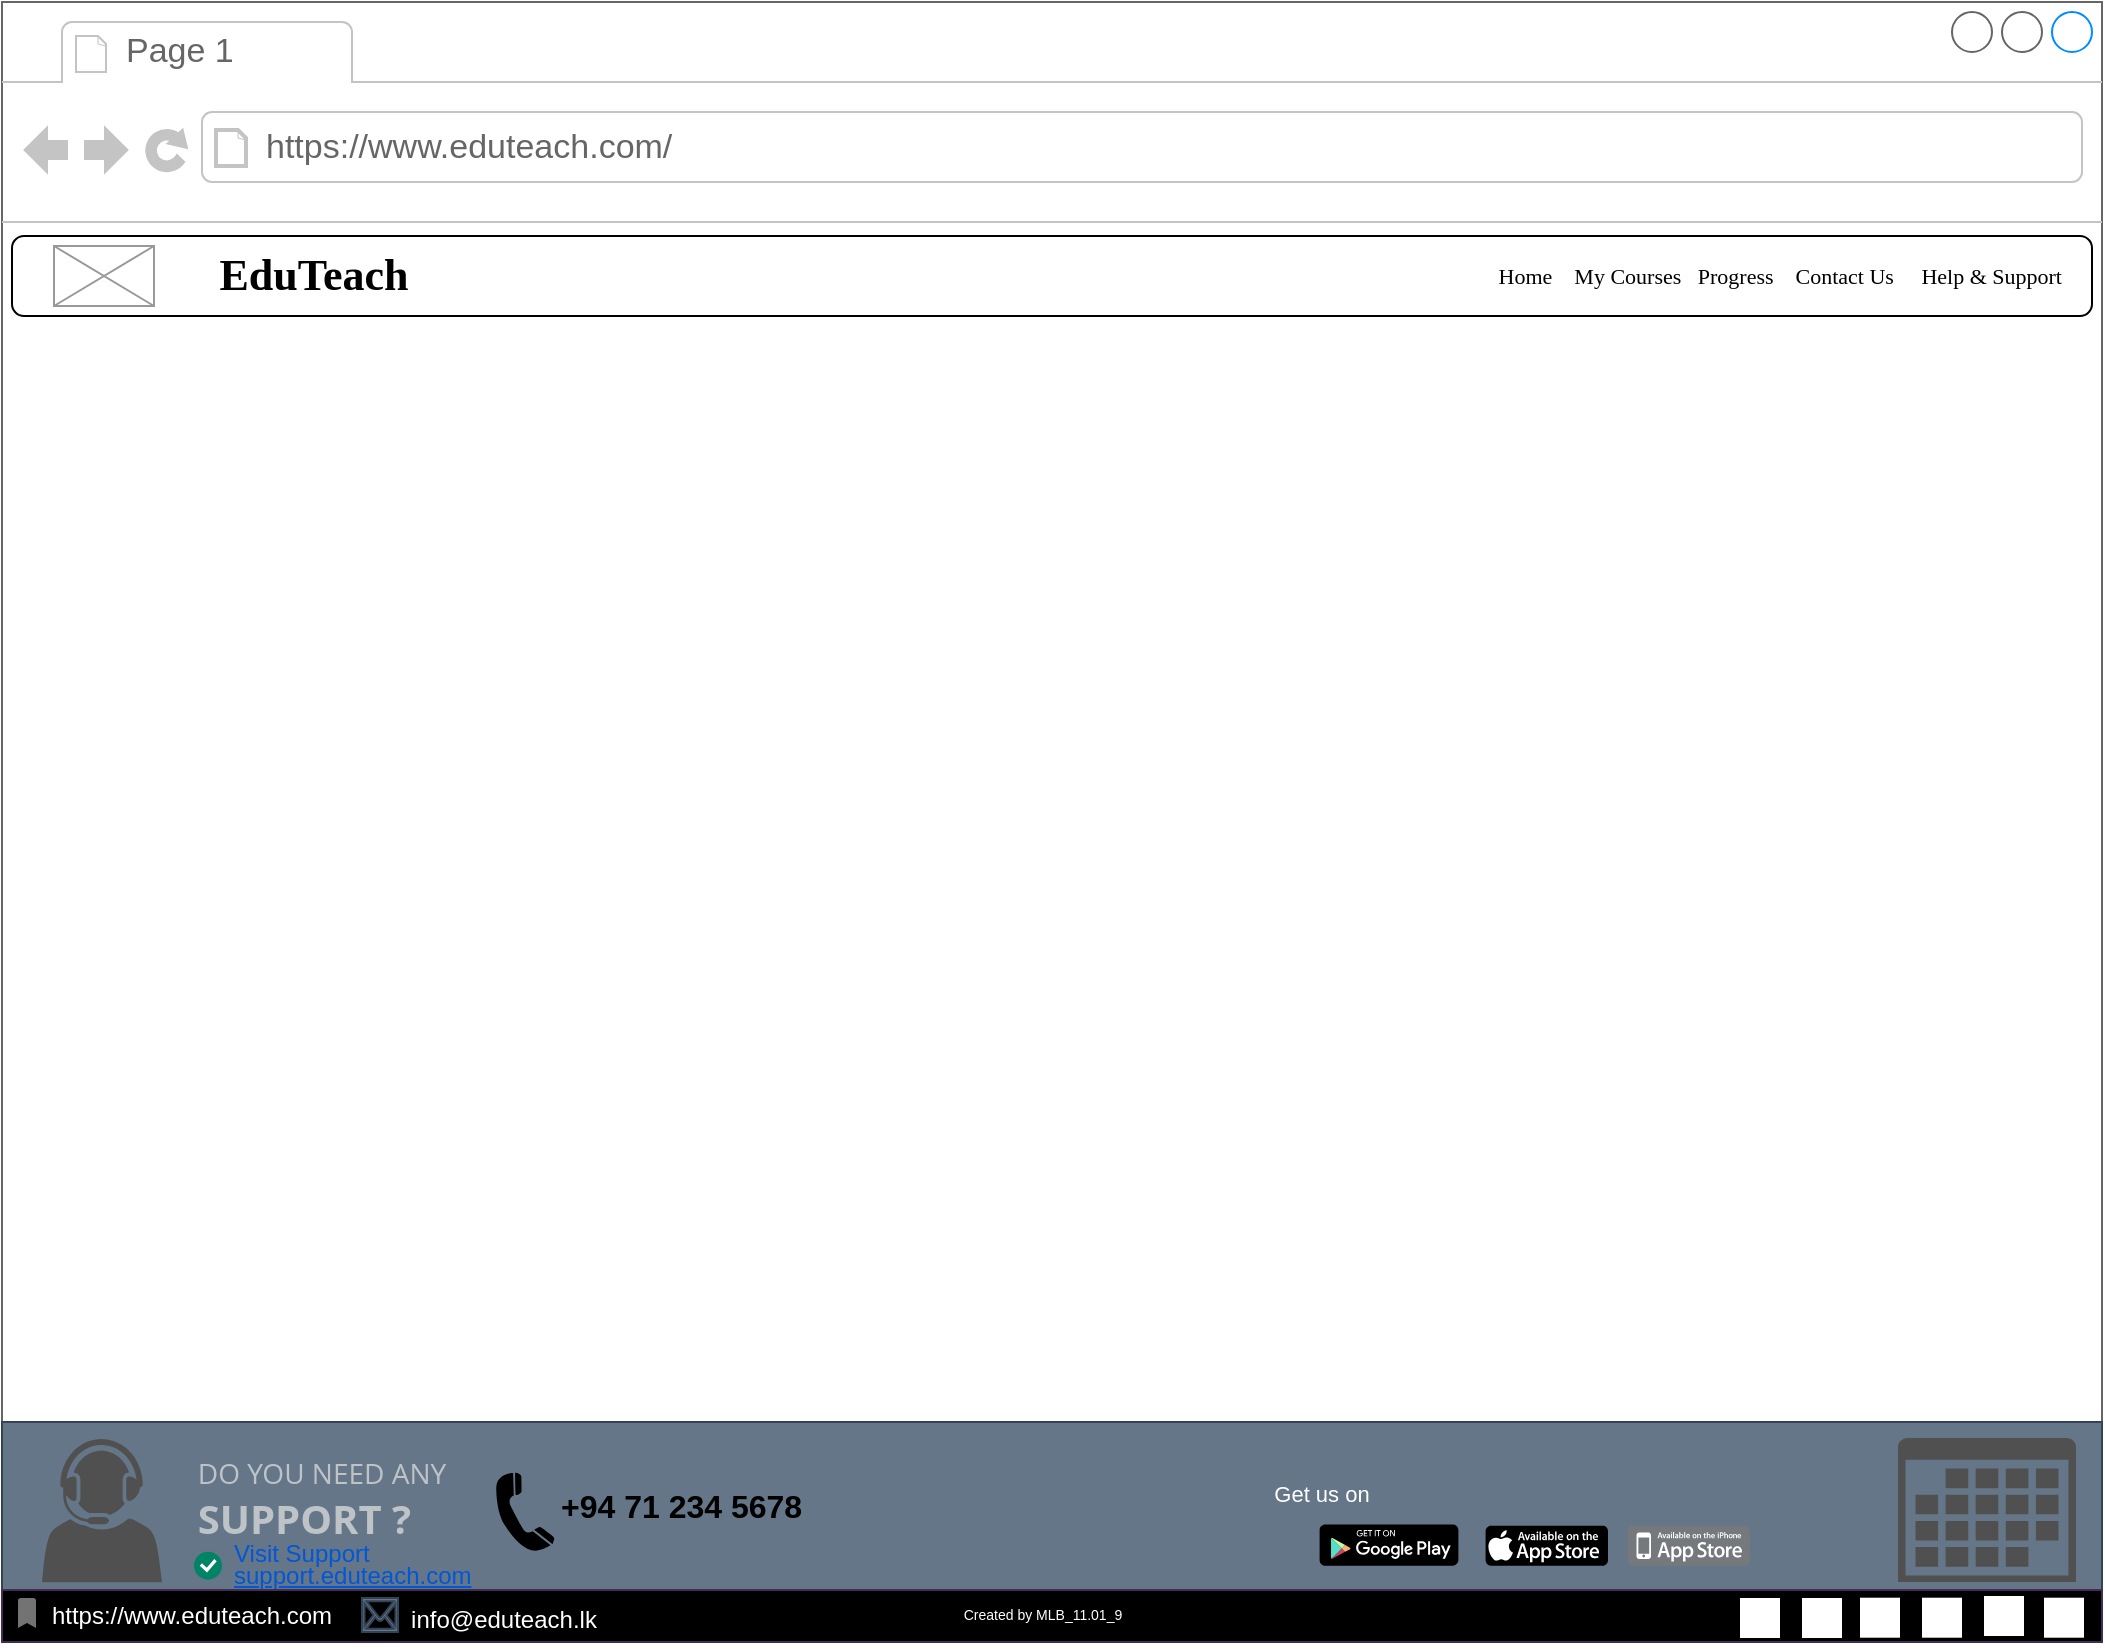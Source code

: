 <mxfile version="21.2.9" type="device">
  <diagram name="Page-1" id="2cc2dc42-3aac-f2a9-1cec-7a8b7cbee084">
    <mxGraphModel dx="1221" dy="711" grid="1" gridSize="10" guides="1" tooltips="1" connect="1" arrows="1" fold="1" page="1" pageScale="1" pageWidth="1100" pageHeight="850" background="none" math="0" shadow="0">
      <root>
        <mxCell id="0" />
        <mxCell id="1" parent="0" />
        <mxCell id="7026571954dc6520-1" value="" style="strokeWidth=1;shadow=0;dashed=0;align=center;html=1;shape=mxgraph.mockup.containers.browserWindow;rSize=0;strokeColor=#666666;mainText=,;recursiveResize=0;rounded=0;labelBackgroundColor=none;fontFamily=Verdana;fontSize=12" parent="1" vertex="1">
          <mxGeometry x="30" y="20" width="1050" height="820" as="geometry" />
        </mxCell>
        <mxCell id="7026571954dc6520-2" value="Page 1" style="strokeWidth=1;shadow=0;dashed=0;align=center;html=1;shape=mxgraph.mockup.containers.anchor;fontSize=17;fontColor=#666666;align=left;" parent="7026571954dc6520-1" vertex="1">
          <mxGeometry x="60" y="12" width="110" height="26" as="geometry" />
        </mxCell>
        <mxCell id="7026571954dc6520-3" value="https://www.eduteach.com/" style="strokeWidth=1;shadow=0;dashed=0;align=center;html=1;shape=mxgraph.mockup.containers.anchor;rSize=0;fontSize=17;fontColor=#666666;align=left;" parent="7026571954dc6520-1" vertex="1">
          <mxGeometry x="130" y="60" width="480" height="26" as="geometry" />
        </mxCell>
        <mxCell id="LoF_D8ftlG8vqLDM8Cvz-1" value="&lt;font style=&quot;font-size: 7px;&quot;&gt;Created by MLB_11.01_9&lt;/font&gt;" style="text;html=1;strokeColor=none;fillColor=none;align=center;verticalAlign=middle;whiteSpace=wrap;rounded=0;" parent="1" vertex="1">
          <mxGeometry x="460" y="810" width="181" height="30" as="geometry" />
        </mxCell>
        <mxCell id="LoF_D8ftlG8vqLDM8Cvz-2" value="" style="rounded=1;whiteSpace=wrap;html=1;" parent="1" vertex="1">
          <mxGeometry x="35" y="137" width="1040" height="40" as="geometry" />
        </mxCell>
        <mxCell id="LoF_D8ftlG8vqLDM8Cvz-3" value="" style="verticalLabelPosition=bottom;shadow=0;dashed=0;align=center;html=1;verticalAlign=top;strokeWidth=1;shape=mxgraph.mockup.graphics.simpleIcon;strokeColor=#999999;" parent="1" vertex="1">
          <mxGeometry x="56" y="142" width="50" height="30" as="geometry" />
        </mxCell>
        <mxCell id="796VdTpRs6x_GsB5o8sN-1" value="" style="rounded=0;whiteSpace=wrap;html=1;fillColor=#647687;strokeColor=#314354;fontColor=#ffffff;" parent="1" vertex="1">
          <mxGeometry x="30" y="730" width="1050" height="110" as="geometry" />
        </mxCell>
        <mxCell id="796VdTpRs6x_GsB5o8sN-2" value="" style="dashed=0;outlineConnect=0;html=1;align=center;labelPosition=center;verticalLabelPosition=bottom;verticalAlign=top;shape=mxgraph.weblogos.app_store;fillColor=#000000;strokeColor=none" parent="1" vertex="1">
          <mxGeometry x="771.8" y="781.85" width="61.2" height="20" as="geometry" />
        </mxCell>
        <mxCell id="796VdTpRs6x_GsB5o8sN-3" value="" style="dashed=0;outlineConnect=0;html=1;align=center;labelPosition=center;verticalLabelPosition=bottom;verticalAlign=top;shape=mxgraph.weblogos.app_store_iphone;fillColor=#75797C;strokeColor=none" parent="1" vertex="1">
          <mxGeometry x="842.8" y="781.85" width="61.2" height="20" as="geometry" />
        </mxCell>
        <mxCell id="796VdTpRs6x_GsB5o8sN-4" value="" style="dashed=0;outlineConnect=0;html=1;align=center;labelPosition=center;verticalLabelPosition=bottom;verticalAlign=top;shape=mxgraph.webicons.google_play;fillColor=#000000" parent="1" vertex="1">
          <mxGeometry x="688.8" y="781.25" width="69.4" height="20.6" as="geometry" />
        </mxCell>
        <mxCell id="796VdTpRs6x_GsB5o8sN-5" value="&lt;font style=&quot;font-size: 11px;&quot; color=&quot;#ffffff&quot;&gt;Get us on&lt;/font&gt;" style="text;html=1;strokeColor=none;fillColor=none;align=center;verticalAlign=middle;whiteSpace=wrap;rounded=0;" parent="1" vertex="1">
          <mxGeometry x="660" y="751.25" width="60" height="30" as="geometry" />
        </mxCell>
        <mxCell id="796VdTpRs6x_GsB5o8sN-6" value="&lt;p style=&quot;line-height: 90%;&quot;&gt;&lt;/p&gt;&lt;div style=&quot;text-align: left; line-height: 40%; font-size: 11px;&quot;&gt;&lt;p style=&quot;margin: 0px 0px 10px; color: rgb(189, 195, 199); font-family: &amp;quot;Open Sans&amp;quot;, sans-serif; font-size: 14px; line-height: 40%;&quot; dir=&quot;ltr&quot;&gt;&lt;span style=&quot;background-color: rgb(100, 118, 135);&quot;&gt;DO YOU NEED ANY&lt;/span&gt;&lt;/p&gt;&lt;p style=&quot;margin: 0px 0px 10px; color: rgb(189, 195, 199); font-family: &amp;quot;Open Sans&amp;quot;, sans-serif; font-size: 2rem; line-height: 40%;&quot;&gt;&lt;span style=&quot;font-weight: 700; font-size: 20px; background-color: rgb(100, 118, 135);&quot;&gt;SUPPORT ?&lt;/span&gt;&lt;/p&gt;&lt;/div&gt;&lt;p&gt;&lt;/p&gt;" style="text;html=1;strokeColor=none;fillColor=none;align=center;verticalAlign=middle;whiteSpace=wrap;rounded=0;" parent="1" vertex="1">
          <mxGeometry x="110" y="733.5" width="160" height="71.5" as="geometry" />
        </mxCell>
        <mxCell id="796VdTpRs6x_GsB5o8sN-7" value="" style="shape=image;html=1;verticalAlign=top;verticalLabelPosition=bottom;labelBackgroundColor=#ffffff;imageAspect=0;aspect=fixed;image=https://cdn1.iconfinder.com/data/icons/logos-brands-1/24/logo_brand_brands_logos_microsoft_store_windows-128.png" parent="1" vertex="1">
          <mxGeometry x="911" y="774.25" width="30" height="30" as="geometry" />
        </mxCell>
        <mxCell id="796VdTpRs6x_GsB5o8sN-8" value="" style="sketch=0;pointerEvents=1;shadow=0;dashed=0;html=1;strokeColor=none;fillColor=#505050;labelPosition=center;verticalLabelPosition=bottom;verticalAlign=top;outlineConnect=0;align=center;shape=mxgraph.office.concepts.calendar;" parent="1" vertex="1">
          <mxGeometry x="978" y="738" width="89" height="72" as="geometry" />
        </mxCell>
        <mxCell id="796VdTpRs6x_GsB5o8sN-9" value="&lt;p style=&quot;line-height: 90%;&quot;&gt;Visit Support&lt;br&gt;&lt;u&gt;support.eduteach.com&lt;/u&gt;&lt;/p&gt;" style="fillColor=none;strokeColor=none;html=1;fontColor=#0057D8;align=left;fontSize=12;sketch=0;" parent="1" vertex="1">
          <mxGeometry x="144" y="784.85" width="125" height="33" as="geometry" />
        </mxCell>
        <mxCell id="796VdTpRs6x_GsB5o8sN-10" value="" style="html=1;shadow=0;dashed=0;shape=mxgraph.atlassian.checkbox;fillColor=#008465;strokeColor=none;html=1;sketch=0;" parent="1" vertex="1">
          <mxGeometry x="126" y="794.85" width="14" height="14" as="geometry" />
        </mxCell>
        <mxCell id="796VdTpRs6x_GsB5o8sN-11" value="" style="sketch=0;pointerEvents=1;shadow=0;dashed=0;html=1;strokeColor=none;fillColor=#505050;labelPosition=center;verticalLabelPosition=bottom;verticalAlign=top;outlineConnect=0;align=center;shape=mxgraph.office.users.call_center_agent;" parent="1" vertex="1">
          <mxGeometry x="50" y="738.37" width="60" height="71.75" as="geometry" />
        </mxCell>
        <mxCell id="796VdTpRs6x_GsB5o8sN-12" value="" style="shape=mxgraph.signs.tech.telephone_3;html=1;pointerEvents=1;fillColor=#000000;strokeColor=none;verticalLabelPosition=bottom;verticalAlign=top;align=center;" parent="1" vertex="1">
          <mxGeometry x="277" y="755.25" width="29.31" height="40" as="geometry" />
        </mxCell>
        <mxCell id="796VdTpRs6x_GsB5o8sN-13" value="&lt;b&gt;&lt;font style=&quot;font-size: 16px;&quot;&gt;+94 71 234 5678&amp;nbsp;&lt;/font&gt;&lt;/b&gt;" style="text;html=1;strokeColor=none;fillColor=none;align=center;verticalAlign=middle;whiteSpace=wrap;rounded=0;" parent="1" vertex="1">
          <mxGeometry x="287" y="757.37" width="170" height="30" as="geometry" />
        </mxCell>
        <mxCell id="796VdTpRs6x_GsB5o8sN-14" value="" style="rounded=0;whiteSpace=wrap;html=1;fillColor=#000000;fontColor=#ffffff;strokeColor=#432D57;" parent="1" vertex="1">
          <mxGeometry x="30" y="814" width="1050" height="26" as="geometry" />
        </mxCell>
        <mxCell id="796VdTpRs6x_GsB5o8sN-15" value="&lt;font color=&quot;#ffffff&quot; style=&quot;font-size: 7px;&quot;&gt;Created by MLB_11.01_9&lt;/font&gt;" style="text;html=1;strokeColor=none;fillColor=none;align=center;verticalAlign=middle;whiteSpace=wrap;rounded=0;" parent="1" vertex="1">
          <mxGeometry x="460" y="810" width="181" height="30" as="geometry" />
        </mxCell>
        <mxCell id="796VdTpRs6x_GsB5o8sN-16" value="" style="shape=image;html=1;verticalAlign=top;verticalLabelPosition=bottom;labelBackgroundColor=#ffffff;imageAspect=0;aspect=fixed;image=https://cdn2.iconfinder.com/data/icons/social-media-2421/512/Telegram-128.png;imageBackground=default;" parent="1" vertex="1">
          <mxGeometry x="1021" y="817" width="20" height="20" as="geometry" />
        </mxCell>
        <mxCell id="796VdTpRs6x_GsB5o8sN-17" value="" style="shape=image;html=1;verticalAlign=top;verticalLabelPosition=bottom;labelBackgroundColor=#ffffff;imageAspect=0;aspect=fixed;image=https://cdn3.iconfinder.com/data/icons/picons-social/57/46-facebook-128.png;imageBackground=default;" parent="1" vertex="1">
          <mxGeometry x="990" y="817.85" width="20" height="20" as="geometry" />
        </mxCell>
        <mxCell id="796VdTpRs6x_GsB5o8sN-18" value="" style="shape=image;html=1;verticalAlign=top;verticalLabelPosition=bottom;labelBackgroundColor=#ffffff;imageAspect=0;aspect=fixed;image=https://cdn1.iconfinder.com/data/icons/social-media-circle-7/512/Circled_Twitter_svg-128.png;imageBackground=default;" parent="1" vertex="1">
          <mxGeometry x="959" y="817.85" width="20" height="20" as="geometry" />
        </mxCell>
        <mxCell id="796VdTpRs6x_GsB5o8sN-19" value="" style="shape=image;html=1;verticalAlign=top;verticalLabelPosition=bottom;labelBackgroundColor=#ffffff;imageAspect=0;aspect=fixed;image=https://cdn4.iconfinder.com/data/icons/ionicons/512/icon-social-github-128.png;imageBackground=default;" parent="1" vertex="1">
          <mxGeometry x="1051" y="817.85" width="20" height="20" as="geometry" />
        </mxCell>
        <mxCell id="796VdTpRs6x_GsB5o8sN-20" value="" style="shape=image;html=1;verticalAlign=top;verticalLabelPosition=bottom;labelBackgroundColor=#ffffff;imageAspect=0;aspect=fixed;image=https://cdn0.iconfinder.com/data/icons/eon-social-media-contact-info-2/32/in_linkedin_portfolio_social_media-128.png;imageBackground=default;" parent="1" vertex="1">
          <mxGeometry x="930" y="818" width="20" height="20" as="geometry" />
        </mxCell>
        <mxCell id="796VdTpRs6x_GsB5o8sN-21" value="" style="shape=image;html=1;verticalAlign=top;verticalLabelPosition=bottom;labelBackgroundColor=#ffffff;imageAspect=0;aspect=fixed;image=https://cdn0.iconfinder.com/data/icons/social-media-and-logos-12/32/Google_Google-128.png;imageBackground=default;" parent="1" vertex="1">
          <mxGeometry x="899" y="818" width="20" height="20" as="geometry" />
        </mxCell>
        <mxCell id="796VdTpRs6x_GsB5o8sN-22" value="&lt;font color=&quot;#ffffff&quot;&gt;https://www.eduteach.com&lt;/font&gt;" style="text;html=1;strokeColor=none;fillColor=none;align=center;verticalAlign=middle;whiteSpace=wrap;rounded=0;" parent="1" vertex="1">
          <mxGeometry x="40" y="812" width="170" height="30" as="geometry" />
        </mxCell>
        <mxCell id="796VdTpRs6x_GsB5o8sN-23" value="" style="shape=mxgraph.signs.tech.mail;html=1;pointerEvents=1;fillColor=#647687;strokeColor=#314354;verticalLabelPosition=bottom;verticalAlign=top;align=center;fontColor=#ffffff;" parent="1" vertex="1">
          <mxGeometry x="210" y="818" width="18" height="17" as="geometry" />
        </mxCell>
        <mxCell id="796VdTpRs6x_GsB5o8sN-24" value="&lt;font color=&quot;#ffffff&quot;&gt;info@eduteach.lk&lt;/font&gt;" style="text;html=1;strokeColor=none;fillColor=none;align=center;verticalAlign=middle;whiteSpace=wrap;rounded=0;" parent="1" vertex="1">
          <mxGeometry x="196" y="814" width="170" height="30" as="geometry" />
        </mxCell>
        <mxCell id="796VdTpRs6x_GsB5o8sN-25" value="" style="html=1;dashed=0;aspect=fixed;verticalLabelPosition=bottom;verticalAlign=top;align=center;shape=mxgraph.gmdl.bookmark;strokeColor=none;fillColor=#737373;shadow=0;sketch=0;" parent="1" vertex="1">
          <mxGeometry x="38" y="818" width="9" height="15" as="geometry" />
        </mxCell>
        <mxCell id="yMnLHjxeKOQUSBEiQ_IM-1" value="&lt;font size=&quot;1&quot; face=&quot;Comic Sans MS&quot; style=&quot;&quot;&gt;&lt;span style=&quot;font-size: 11px;&quot;&gt;&amp;nbsp; &amp;nbsp; &amp;nbsp; &amp;nbsp;Home&amp;nbsp; &amp;nbsp; My Courses&amp;nbsp; &amp;nbsp;Progress&amp;nbsp; &amp;nbsp; Contact Us&amp;nbsp; &amp;nbsp; &amp;nbsp;Help &amp;amp; Support&lt;/span&gt;&lt;/font&gt;" style="text;html=1;strokeColor=none;fillColor=none;align=right;verticalAlign=middle;whiteSpace=wrap;rounded=0;" parent="1" vertex="1">
          <mxGeometry x="680" y="142" width="382" height="30" as="geometry" />
        </mxCell>
        <mxCell id="FAUpBP3DlZ3lO1FXphOJ-1" value="&lt;font size=&quot;1&quot; face=&quot;Comic Sans MS&quot; style=&quot;&quot;&gt;&lt;b style=&quot;font-size: 22px;&quot;&gt;EduTeach&lt;/b&gt;&lt;/font&gt;" style="text;html=1;strokeColor=none;fillColor=none;align=center;verticalAlign=middle;whiteSpace=wrap;rounded=0;" vertex="1" parent="1">
          <mxGeometry x="106" y="142" width="160" height="30" as="geometry" />
        </mxCell>
      </root>
    </mxGraphModel>
  </diagram>
</mxfile>
